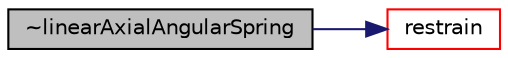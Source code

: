 digraph "~linearAxialAngularSpring"
{
  bgcolor="transparent";
  edge [fontname="Helvetica",fontsize="10",labelfontname="Helvetica",labelfontsize="10"];
  node [fontname="Helvetica",fontsize="10",shape=record];
  rankdir="LR";
  Node77 [label="~linearAxialAngularSpring",height=0.2,width=0.4,color="black", fillcolor="grey75", style="filled", fontcolor="black"];
  Node77 -> Node78 [color="midnightblue",fontsize="10",style="solid",fontname="Helvetica"];
  Node78 [label="restrain",height=0.2,width=0.4,color="red",URL="$a30777.html#a5a33f13a3b2e956e9be8cfaffc87a34b",tooltip="Calculate the restraint position, force and moment. "];
}
